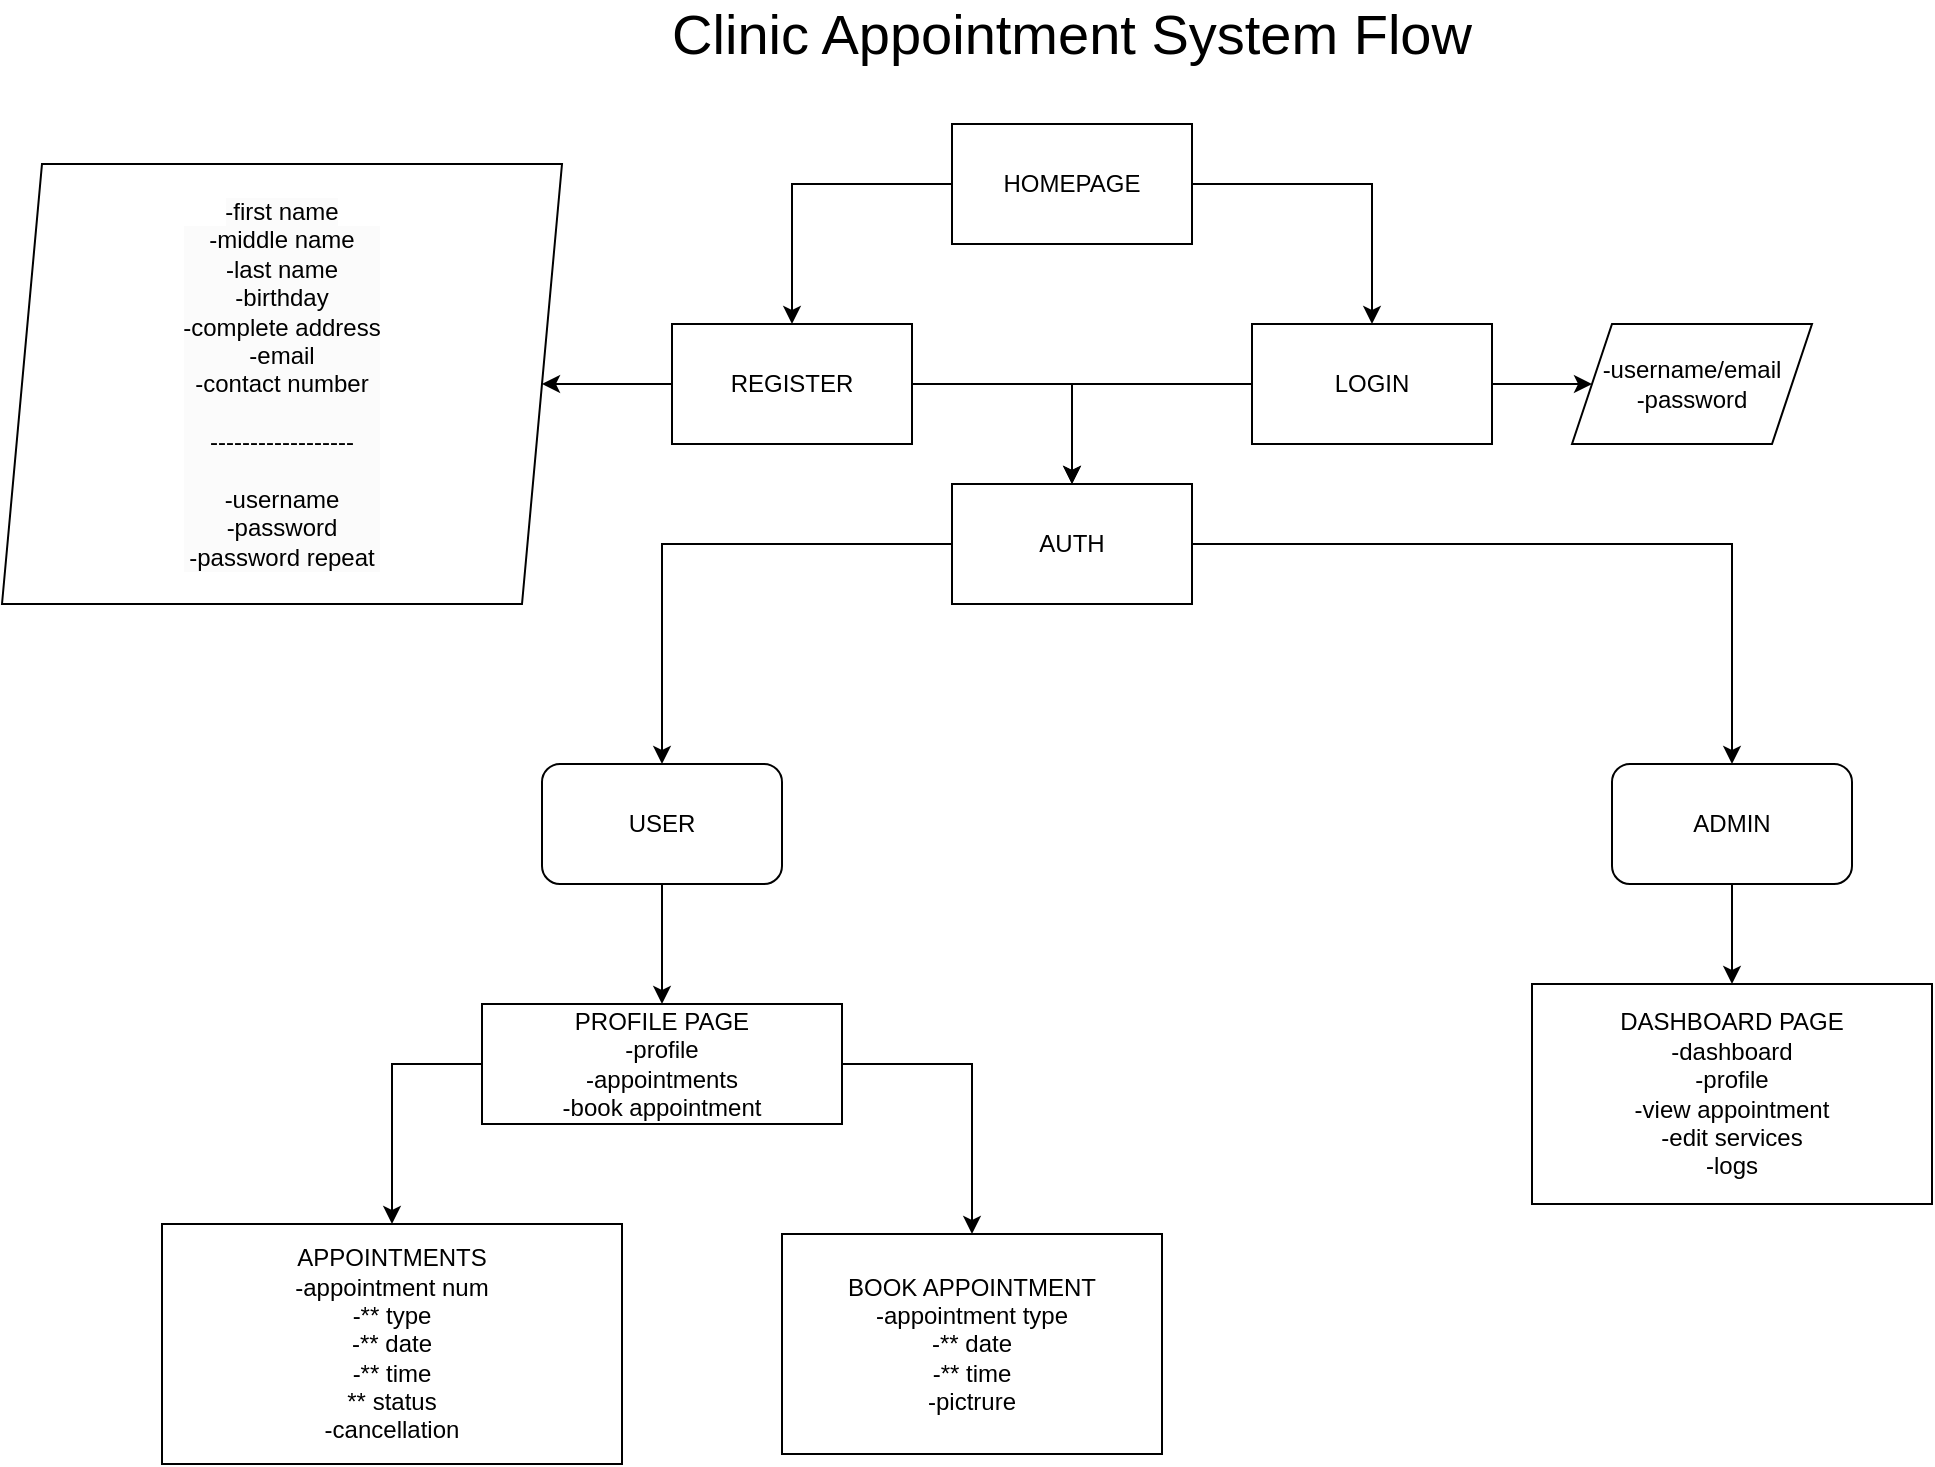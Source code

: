 <mxfile version="24.4.0" type="github">
  <diagram name="Page-1" id="2Ikt_EC1GCKtKshhTgcY">
    <mxGraphModel dx="2244" dy="906" grid="1" gridSize="10" guides="1" tooltips="1" connect="1" arrows="1" fold="1" page="1" pageScale="1" pageWidth="850" pageHeight="1100" math="0" shadow="0">
      <root>
        <mxCell id="0" />
        <mxCell id="1" parent="0" />
        <mxCell id="3c0A9AnZrhXUPr6MrEy5-3" style="edgeStyle=orthogonalEdgeStyle;rounded=0;orthogonalLoop=1;jettySize=auto;html=1;entryX=0.5;entryY=0;entryDx=0;entryDy=0;" edge="1" parent="1" source="3c0A9AnZrhXUPr6MrEy5-1" target="3c0A9AnZrhXUPr6MrEy5-4">
          <mxGeometry relative="1" as="geometry">
            <mxPoint x="110" y="220" as="targetPoint" />
          </mxGeometry>
        </mxCell>
        <mxCell id="3c0A9AnZrhXUPr6MrEy5-6" style="edgeStyle=orthogonalEdgeStyle;rounded=0;orthogonalLoop=1;jettySize=auto;html=1;entryX=0.5;entryY=0;entryDx=0;entryDy=0;" edge="1" parent="1" source="3c0A9AnZrhXUPr6MrEy5-1" target="3c0A9AnZrhXUPr6MrEy5-5">
          <mxGeometry relative="1" as="geometry" />
        </mxCell>
        <mxCell id="3c0A9AnZrhXUPr6MrEy5-1" value="HOMEPAGE" style="rounded=0;whiteSpace=wrap;html=1;" vertex="1" parent="1">
          <mxGeometry x="210" y="90" width="120" height="60" as="geometry" />
        </mxCell>
        <mxCell id="3c0A9AnZrhXUPr6MrEy5-2" value="Clinic Appointment System Flow" style="text;html=1;align=center;verticalAlign=middle;whiteSpace=wrap;rounded=0;fontStyle=0;fontFamily=Helvetica;fontSize=28;" vertex="1" parent="1">
          <mxGeometry x="40" y="30" width="460" height="30" as="geometry" />
        </mxCell>
        <mxCell id="3c0A9AnZrhXUPr6MrEy5-15" style="edgeStyle=orthogonalEdgeStyle;rounded=0;orthogonalLoop=1;jettySize=auto;html=1;entryX=1;entryY=0.5;entryDx=0;entryDy=0;" edge="1" parent="1" source="3c0A9AnZrhXUPr6MrEy5-4" target="3c0A9AnZrhXUPr6MrEy5-17">
          <mxGeometry relative="1" as="geometry">
            <mxPoint x="-40.0" y="220" as="targetPoint" />
          </mxGeometry>
        </mxCell>
        <mxCell id="3c0A9AnZrhXUPr6MrEy5-23" style="edgeStyle=orthogonalEdgeStyle;rounded=0;orthogonalLoop=1;jettySize=auto;html=1;entryX=0.5;entryY=0;entryDx=0;entryDy=0;" edge="1" parent="1" source="3c0A9AnZrhXUPr6MrEy5-4" target="3c0A9AnZrhXUPr6MrEy5-22">
          <mxGeometry relative="1" as="geometry" />
        </mxCell>
        <mxCell id="3c0A9AnZrhXUPr6MrEy5-4" value="REGISTER" style="rounded=0;whiteSpace=wrap;html=1;" vertex="1" parent="1">
          <mxGeometry x="70" y="190" width="120" height="60" as="geometry" />
        </mxCell>
        <mxCell id="3c0A9AnZrhXUPr6MrEy5-19" style="edgeStyle=orthogonalEdgeStyle;rounded=0;orthogonalLoop=1;jettySize=auto;html=1;entryX=0;entryY=0.5;entryDx=0;entryDy=0;" edge="1" parent="1" source="3c0A9AnZrhXUPr6MrEy5-5" target="3c0A9AnZrhXUPr6MrEy5-18">
          <mxGeometry relative="1" as="geometry" />
        </mxCell>
        <mxCell id="3c0A9AnZrhXUPr6MrEy5-24" style="edgeStyle=orthogonalEdgeStyle;rounded=0;orthogonalLoop=1;jettySize=auto;html=1;entryX=0.5;entryY=0;entryDx=0;entryDy=0;" edge="1" parent="1" source="3c0A9AnZrhXUPr6MrEy5-5" target="3c0A9AnZrhXUPr6MrEy5-22">
          <mxGeometry relative="1" as="geometry" />
        </mxCell>
        <mxCell id="3c0A9AnZrhXUPr6MrEy5-5" value="LOGIN" style="rounded=0;whiteSpace=wrap;html=1;" vertex="1" parent="1">
          <mxGeometry x="360" y="190" width="120" height="60" as="geometry" />
        </mxCell>
        <mxCell id="3c0A9AnZrhXUPr6MrEy5-33" style="edgeStyle=orthogonalEdgeStyle;rounded=0;orthogonalLoop=1;jettySize=auto;html=1;exitX=1;exitY=0.5;exitDx=0;exitDy=0;entryX=0.5;entryY=0;entryDx=0;entryDy=0;" edge="1" parent="1" source="3c0A9AnZrhXUPr6MrEy5-8" target="3c0A9AnZrhXUPr6MrEy5-13">
          <mxGeometry relative="1" as="geometry" />
        </mxCell>
        <mxCell id="3c0A9AnZrhXUPr6MrEy5-34" style="edgeStyle=orthogonalEdgeStyle;rounded=0;orthogonalLoop=1;jettySize=auto;html=1;exitX=0;exitY=0.5;exitDx=0;exitDy=0;entryX=0.5;entryY=0;entryDx=0;entryDy=0;" edge="1" parent="1" source="3c0A9AnZrhXUPr6MrEy5-8" target="3c0A9AnZrhXUPr6MrEy5-12">
          <mxGeometry relative="1" as="geometry" />
        </mxCell>
        <mxCell id="3c0A9AnZrhXUPr6MrEy5-8" value="PROFILE PAGE&lt;div&gt;-profile&lt;br&gt;&lt;div&gt;-appointments&lt;/div&gt;&lt;div&gt;-book appointment&lt;/div&gt;&lt;/div&gt;" style="rounded=0;whiteSpace=wrap;html=1;" vertex="1" parent="1">
          <mxGeometry x="-25" y="530" width="180" height="60" as="geometry" />
        </mxCell>
        <mxCell id="3c0A9AnZrhXUPr6MrEy5-12" value="APPOINTMENTS&lt;div&gt;-appointment num&lt;/div&gt;&lt;div&gt;-** type&lt;/div&gt;&lt;div&gt;-** date&lt;/div&gt;&lt;div&gt;-** time&lt;/div&gt;&lt;div&gt;** status&lt;/div&gt;&lt;div&gt;-cancellation&lt;/div&gt;" style="rounded=0;whiteSpace=wrap;html=1;" vertex="1" parent="1">
          <mxGeometry x="-185" y="640" width="230" height="120" as="geometry" />
        </mxCell>
        <mxCell id="3c0A9AnZrhXUPr6MrEy5-13" value="BOOK APPOINTMENT&lt;div&gt;-appointment type&lt;/div&gt;&lt;div&gt;-** date&lt;/div&gt;&lt;div&gt;-** time&lt;/div&gt;&lt;div&gt;-pictrure&lt;/div&gt;" style="rounded=0;whiteSpace=wrap;html=1;" vertex="1" parent="1">
          <mxGeometry x="125" y="645" width="190" height="110" as="geometry" />
        </mxCell>
        <mxCell id="3c0A9AnZrhXUPr6MrEy5-17" value="&lt;span style=&quot;color: rgb(0, 0, 0); font-family: Helvetica; font-size: 12px; font-style: normal; font-variant-ligatures: normal; font-variant-caps: normal; font-weight: 400; letter-spacing: normal; orphans: 2; text-align: center; text-indent: 0px; text-transform: none; widows: 2; word-spacing: 0px; -webkit-text-stroke-width: 0px; white-space: normal; background-color: rgb(251, 251, 251); text-decoration-thickness: initial; text-decoration-style: initial; text-decoration-color: initial; display: inline !important; float: none;&quot;&gt;-first name&lt;/span&gt;&lt;div style=&quot;forced-color-adjust: none; color: rgb(0, 0, 0); font-family: Helvetica; font-size: 12px; font-style: normal; font-variant-ligatures: normal; font-variant-caps: normal; font-weight: 400; letter-spacing: normal; orphans: 2; text-align: center; text-indent: 0px; text-transform: none; widows: 2; word-spacing: 0px; -webkit-text-stroke-width: 0px; white-space: normal; background-color: rgb(251, 251, 251); text-decoration-thickness: initial; text-decoration-style: initial; text-decoration-color: initial;&quot;&gt;-middle name&lt;/div&gt;&lt;div style=&quot;forced-color-adjust: none; color: rgb(0, 0, 0); font-family: Helvetica; font-size: 12px; font-style: normal; font-variant-ligatures: normal; font-variant-caps: normal; font-weight: 400; letter-spacing: normal; orphans: 2; text-align: center; text-indent: 0px; text-transform: none; widows: 2; word-spacing: 0px; -webkit-text-stroke-width: 0px; white-space: normal; background-color: rgb(251, 251, 251); text-decoration-thickness: initial; text-decoration-style: initial; text-decoration-color: initial;&quot;&gt;-last name&lt;/div&gt;&lt;div style=&quot;forced-color-adjust: none; color: rgb(0, 0, 0); font-family: Helvetica; font-size: 12px; font-style: normal; font-variant-ligatures: normal; font-variant-caps: normal; font-weight: 400; letter-spacing: normal; orphans: 2; text-align: center; text-indent: 0px; text-transform: none; widows: 2; word-spacing: 0px; -webkit-text-stroke-width: 0px; white-space: normal; background-color: rgb(251, 251, 251); text-decoration-thickness: initial; text-decoration-style: initial; text-decoration-color: initial;&quot;&gt;-birthday&lt;br style=&quot;forced-color-adjust: none;&quot;&gt;&lt;/div&gt;&lt;div style=&quot;forced-color-adjust: none; color: rgb(0, 0, 0); font-family: Helvetica; font-size: 12px; font-style: normal; font-variant-ligatures: normal; font-variant-caps: normal; font-weight: 400; letter-spacing: normal; orphans: 2; text-align: center; text-indent: 0px; text-transform: none; widows: 2; word-spacing: 0px; -webkit-text-stroke-width: 0px; white-space: normal; background-color: rgb(251, 251, 251); text-decoration-thickness: initial; text-decoration-style: initial; text-decoration-color: initial;&quot;&gt;-complete address&lt;/div&gt;&lt;div style=&quot;forced-color-adjust: none; color: rgb(0, 0, 0); font-family: Helvetica; font-size: 12px; font-style: normal; font-variant-ligatures: normal; font-variant-caps: normal; font-weight: 400; letter-spacing: normal; orphans: 2; text-align: center; text-indent: 0px; text-transform: none; widows: 2; word-spacing: 0px; -webkit-text-stroke-width: 0px; white-space: normal; background-color: rgb(251, 251, 251); text-decoration-thickness: initial; text-decoration-style: initial; text-decoration-color: initial;&quot;&gt;-email&lt;/div&gt;&lt;div style=&quot;forced-color-adjust: none; color: rgb(0, 0, 0); font-family: Helvetica; font-size: 12px; font-style: normal; font-variant-ligatures: normal; font-variant-caps: normal; font-weight: 400; letter-spacing: normal; orphans: 2; text-align: center; text-indent: 0px; text-transform: none; widows: 2; word-spacing: 0px; -webkit-text-stroke-width: 0px; white-space: normal; background-color: rgb(251, 251, 251); text-decoration-thickness: initial; text-decoration-style: initial; text-decoration-color: initial;&quot;&gt;-contact number&lt;/div&gt;&lt;div style=&quot;forced-color-adjust: none; color: rgb(0, 0, 0); font-family: Helvetica; font-size: 12px; font-style: normal; font-variant-ligatures: normal; font-variant-caps: normal; font-weight: 400; letter-spacing: normal; orphans: 2; text-align: center; text-indent: 0px; text-transform: none; widows: 2; word-spacing: 0px; -webkit-text-stroke-width: 0px; white-space: normal; background-color: rgb(251, 251, 251); text-decoration-thickness: initial; text-decoration-style: initial; text-decoration-color: initial;&quot;&gt;&lt;br&gt;&lt;/div&gt;&lt;div style=&quot;forced-color-adjust: none; color: rgb(0, 0, 0); font-family: Helvetica; font-size: 12px; font-style: normal; font-variant-ligatures: normal; font-variant-caps: normal; font-weight: 400; letter-spacing: normal; orphans: 2; text-align: center; text-indent: 0px; text-transform: none; widows: 2; word-spacing: 0px; -webkit-text-stroke-width: 0px; white-space: normal; background-color: rgb(251, 251, 251); text-decoration-thickness: initial; text-decoration-style: initial; text-decoration-color: initial;&quot;&gt;------------------&lt;/div&gt;&lt;div style=&quot;forced-color-adjust: none; color: rgb(0, 0, 0); font-family: Helvetica; font-size: 12px; font-style: normal; font-variant-ligatures: normal; font-variant-caps: normal; font-weight: 400; letter-spacing: normal; orphans: 2; text-align: center; text-indent: 0px; text-transform: none; widows: 2; word-spacing: 0px; -webkit-text-stroke-width: 0px; white-space: normal; background-color: rgb(251, 251, 251); text-decoration-thickness: initial; text-decoration-style: initial; text-decoration-color: initial;&quot;&gt;&lt;br&gt;&lt;/div&gt;&lt;div style=&quot;forced-color-adjust: none; color: rgb(0, 0, 0); font-family: Helvetica; font-size: 12px; font-style: normal; font-variant-ligatures: normal; font-variant-caps: normal; font-weight: 400; letter-spacing: normal; orphans: 2; text-align: center; text-indent: 0px; text-transform: none; widows: 2; word-spacing: 0px; -webkit-text-stroke-width: 0px; white-space: normal; background-color: rgb(251, 251, 251); text-decoration-thickness: initial; text-decoration-style: initial; text-decoration-color: initial;&quot;&gt;-username&lt;/div&gt;&lt;div style=&quot;forced-color-adjust: none; color: rgb(0, 0, 0); font-family: Helvetica; font-size: 12px; font-style: normal; font-variant-ligatures: normal; font-variant-caps: normal; font-weight: 400; letter-spacing: normal; orphans: 2; text-align: center; text-indent: 0px; text-transform: none; widows: 2; word-spacing: 0px; -webkit-text-stroke-width: 0px; white-space: normal; background-color: rgb(251, 251, 251); text-decoration-thickness: initial; text-decoration-style: initial; text-decoration-color: initial;&quot;&gt;-password&lt;/div&gt;&lt;div style=&quot;forced-color-adjust: none; color: rgb(0, 0, 0); font-family: Helvetica; font-size: 12px; font-style: normal; font-variant-ligatures: normal; font-variant-caps: normal; font-weight: 400; letter-spacing: normal; orphans: 2; text-align: center; text-indent: 0px; text-transform: none; widows: 2; word-spacing: 0px; -webkit-text-stroke-width: 0px; white-space: normal; background-color: rgb(251, 251, 251); text-decoration-thickness: initial; text-decoration-style: initial; text-decoration-color: initial;&quot;&gt;-password repeat&lt;/div&gt;" style="shape=parallelogram;perimeter=parallelogramPerimeter;whiteSpace=wrap;html=1;fixedSize=1;" vertex="1" parent="1">
          <mxGeometry x="-265" y="110" width="280" height="220" as="geometry" />
        </mxCell>
        <mxCell id="3c0A9AnZrhXUPr6MrEy5-18" value="-username/email&lt;div&gt;-password&lt;/div&gt;" style="shape=parallelogram;perimeter=parallelogramPerimeter;whiteSpace=wrap;html=1;fixedSize=1;" vertex="1" parent="1">
          <mxGeometry x="520" y="190" width="120" height="60" as="geometry" />
        </mxCell>
        <mxCell id="3c0A9AnZrhXUPr6MrEy5-35" style="edgeStyle=orthogonalEdgeStyle;rounded=0;orthogonalLoop=1;jettySize=auto;html=1;exitX=0;exitY=0.5;exitDx=0;exitDy=0;entryX=0.5;entryY=0;entryDx=0;entryDy=0;" edge="1" parent="1" source="3c0A9AnZrhXUPr6MrEy5-22" target="3c0A9AnZrhXUPr6MrEy5-25">
          <mxGeometry relative="1" as="geometry" />
        </mxCell>
        <mxCell id="3c0A9AnZrhXUPr6MrEy5-36" style="edgeStyle=orthogonalEdgeStyle;rounded=0;orthogonalLoop=1;jettySize=auto;html=1;exitX=1;exitY=0.5;exitDx=0;exitDy=0;entryX=0.5;entryY=0;entryDx=0;entryDy=0;" edge="1" parent="1" source="3c0A9AnZrhXUPr6MrEy5-22" target="3c0A9AnZrhXUPr6MrEy5-26">
          <mxGeometry relative="1" as="geometry" />
        </mxCell>
        <mxCell id="3c0A9AnZrhXUPr6MrEy5-22" value="AUTH" style="rounded=0;whiteSpace=wrap;html=1;" vertex="1" parent="1">
          <mxGeometry x="210" y="270" width="120" height="60" as="geometry" />
        </mxCell>
        <mxCell id="3c0A9AnZrhXUPr6MrEy5-32" style="edgeStyle=orthogonalEdgeStyle;rounded=0;orthogonalLoop=1;jettySize=auto;html=1;exitX=0.5;exitY=1;exitDx=0;exitDy=0;entryX=0.5;entryY=0;entryDx=0;entryDy=0;" edge="1" parent="1" source="3c0A9AnZrhXUPr6MrEy5-25" target="3c0A9AnZrhXUPr6MrEy5-8">
          <mxGeometry relative="1" as="geometry" />
        </mxCell>
        <mxCell id="3c0A9AnZrhXUPr6MrEy5-25" value="USER" style="rounded=1;whiteSpace=wrap;html=1;" vertex="1" parent="1">
          <mxGeometry x="5" y="410" width="120" height="60" as="geometry" />
        </mxCell>
        <mxCell id="3c0A9AnZrhXUPr6MrEy5-31" style="edgeStyle=orthogonalEdgeStyle;rounded=0;orthogonalLoop=1;jettySize=auto;html=1;exitX=0.5;exitY=1;exitDx=0;exitDy=0;entryX=0.5;entryY=0;entryDx=0;entryDy=0;" edge="1" parent="1" source="3c0A9AnZrhXUPr6MrEy5-26" target="3c0A9AnZrhXUPr6MrEy5-30">
          <mxGeometry relative="1" as="geometry" />
        </mxCell>
        <mxCell id="3c0A9AnZrhXUPr6MrEy5-26" value="ADMIN" style="rounded=1;whiteSpace=wrap;html=1;" vertex="1" parent="1">
          <mxGeometry x="540" y="410" width="120" height="60" as="geometry" />
        </mxCell>
        <mxCell id="3c0A9AnZrhXUPr6MrEy5-30" value="DASHBOARD PAGE&lt;div&gt;-dashboard&lt;/div&gt;&lt;div&gt;-profile&lt;/div&gt;&lt;div&gt;-view appointment&lt;/div&gt;&lt;div&gt;-edit services&lt;/div&gt;&lt;div&gt;-logs&lt;/div&gt;" style="rounded=0;whiteSpace=wrap;html=1;" vertex="1" parent="1">
          <mxGeometry x="500" y="520" width="200" height="110" as="geometry" />
        </mxCell>
      </root>
    </mxGraphModel>
  </diagram>
</mxfile>
